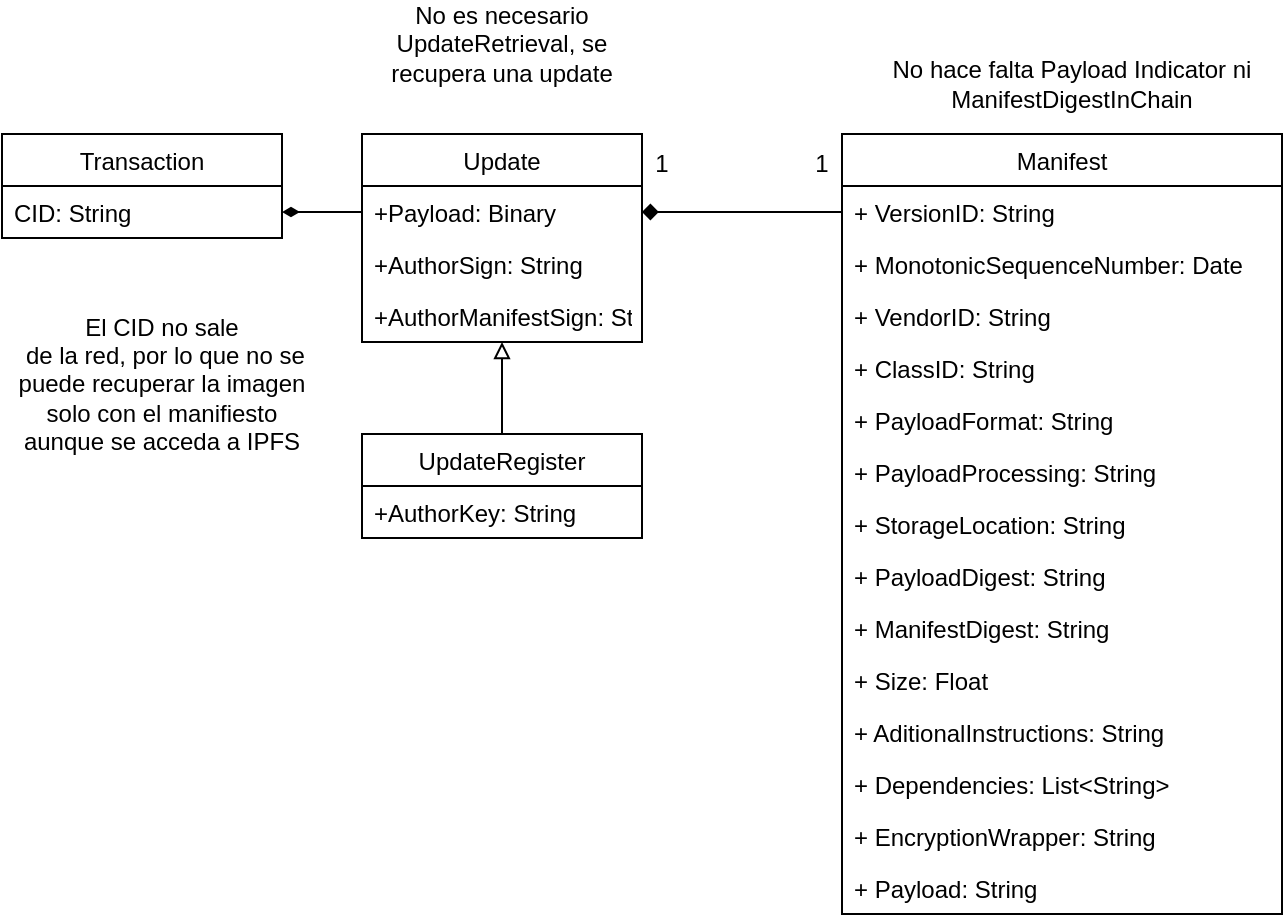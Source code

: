 <mxfile version="20.8.3" type="device"><diagram id="C5RBs43oDa-KdzZeNtuy" name="Page-1"><mxGraphModel dx="1621" dy="683" grid="1" gridSize="10" guides="1" tooltips="1" connect="1" arrows="1" fold="1" page="1" pageScale="1" pageWidth="827" pageHeight="1169" math="0" shadow="0"><root><mxCell id="WIyWlLk6GJQsqaUBKTNV-0"/><mxCell id="WIyWlLk6GJQsqaUBKTNV-1" parent="WIyWlLk6GJQsqaUBKTNV-0"/><mxCell id="cRvXJBSxjH1CWa1otkGa-0" value="Manifest" style="swimlane;fontStyle=0;childLayout=stackLayout;horizontal=1;startSize=26;fillColor=none;horizontalStack=0;resizeParent=1;resizeParentMax=0;resizeLast=0;collapsible=1;marginBottom=0;" parent="WIyWlLk6GJQsqaUBKTNV-1" vertex="1"><mxGeometry x="220" y="280" width="220" height="390" as="geometry"/></mxCell><mxCell id="cRvXJBSxjH1CWa1otkGa-1" value="+ VersionID: String" style="text;strokeColor=none;fillColor=none;align=left;verticalAlign=top;spacingLeft=4;spacingRight=4;overflow=hidden;rotatable=0;points=[[0,0.5],[1,0.5]];portConstraint=eastwest;" parent="cRvXJBSxjH1CWa1otkGa-0" vertex="1"><mxGeometry y="26" width="220" height="26" as="geometry"/></mxCell><mxCell id="cRvXJBSxjH1CWa1otkGa-2" value="+ MonotonicSequenceNumber: Date" style="text;strokeColor=none;fillColor=none;align=left;verticalAlign=top;spacingLeft=4;spacingRight=4;overflow=hidden;rotatable=0;points=[[0,0.5],[1,0.5]];portConstraint=eastwest;" parent="cRvXJBSxjH1CWa1otkGa-0" vertex="1"><mxGeometry y="52" width="220" height="26" as="geometry"/></mxCell><mxCell id="cRvXJBSxjH1CWa1otkGa-3" value="+ VendorID: String" style="text;strokeColor=none;fillColor=none;align=left;verticalAlign=top;spacingLeft=4;spacingRight=4;overflow=hidden;rotatable=0;points=[[0,0.5],[1,0.5]];portConstraint=eastwest;" parent="cRvXJBSxjH1CWa1otkGa-0" vertex="1"><mxGeometry y="78" width="220" height="26" as="geometry"/></mxCell><mxCell id="cRvXJBSxjH1CWa1otkGa-4" value="+ ClassID: String" style="text;strokeColor=none;fillColor=none;align=left;verticalAlign=top;spacingLeft=4;spacingRight=4;overflow=hidden;rotatable=0;points=[[0,0.5],[1,0.5]];portConstraint=eastwest;" parent="cRvXJBSxjH1CWa1otkGa-0" vertex="1"><mxGeometry y="104" width="220" height="26" as="geometry"/></mxCell><mxCell id="cRvXJBSxjH1CWa1otkGa-11" value="+ PayloadFormat: String" style="text;strokeColor=none;fillColor=none;align=left;verticalAlign=top;spacingLeft=4;spacingRight=4;overflow=hidden;rotatable=0;points=[[0,0.5],[1,0.5]];portConstraint=eastwest;" parent="cRvXJBSxjH1CWa1otkGa-0" vertex="1"><mxGeometry y="130" width="220" height="26" as="geometry"/></mxCell><mxCell id="cRvXJBSxjH1CWa1otkGa-10" value="+ PayloadProcessing: String" style="text;strokeColor=none;fillColor=none;align=left;verticalAlign=top;spacingLeft=4;spacingRight=4;overflow=hidden;rotatable=0;points=[[0,0.5],[1,0.5]];portConstraint=eastwest;" parent="cRvXJBSxjH1CWa1otkGa-0" vertex="1"><mxGeometry y="156" width="220" height="26" as="geometry"/></mxCell><mxCell id="cRvXJBSxjH1CWa1otkGa-9" value="+ StorageLocation: String" style="text;strokeColor=none;fillColor=none;align=left;verticalAlign=top;spacingLeft=4;spacingRight=4;overflow=hidden;rotatable=0;points=[[0,0.5],[1,0.5]];portConstraint=eastwest;" parent="cRvXJBSxjH1CWa1otkGa-0" vertex="1"><mxGeometry y="182" width="220" height="26" as="geometry"/></mxCell><mxCell id="cRvXJBSxjH1CWa1otkGa-7" value="+ PayloadDigest: String" style="text;strokeColor=none;fillColor=none;align=left;verticalAlign=top;spacingLeft=4;spacingRight=4;overflow=hidden;rotatable=0;points=[[0,0.5],[1,0.5]];portConstraint=eastwest;" parent="cRvXJBSxjH1CWa1otkGa-0" vertex="1"><mxGeometry y="208" width="220" height="26" as="geometry"/></mxCell><mxCell id="cRvXJBSxjH1CWa1otkGa-16" value="+ ManifestDigest: String" style="text;strokeColor=none;fillColor=none;align=left;verticalAlign=top;spacingLeft=4;spacingRight=4;overflow=hidden;rotatable=0;points=[[0,0.5],[1,0.5]];portConstraint=eastwest;" parent="cRvXJBSxjH1CWa1otkGa-0" vertex="1"><mxGeometry y="234" width="220" height="26" as="geometry"/></mxCell><mxCell id="cRvXJBSxjH1CWa1otkGa-6" value="+ Size: Float" style="text;strokeColor=none;fillColor=none;align=left;verticalAlign=top;spacingLeft=4;spacingRight=4;overflow=hidden;rotatable=0;points=[[0,0.5],[1,0.5]];portConstraint=eastwest;" parent="cRvXJBSxjH1CWa1otkGa-0" vertex="1"><mxGeometry y="260" width="220" height="26" as="geometry"/></mxCell><mxCell id="cRvXJBSxjH1CWa1otkGa-5" value="+ AditionalInstructions: String" style="text;strokeColor=none;fillColor=none;align=left;verticalAlign=top;spacingLeft=4;spacingRight=4;overflow=hidden;rotatable=0;points=[[0,0.5],[1,0.5]];portConstraint=eastwest;" parent="cRvXJBSxjH1CWa1otkGa-0" vertex="1"><mxGeometry y="286" width="220" height="26" as="geometry"/></mxCell><mxCell id="cRvXJBSxjH1CWa1otkGa-13" value="+ Dependencies: List&lt;String&gt;" style="text;strokeColor=none;fillColor=none;align=left;verticalAlign=top;spacingLeft=4;spacingRight=4;overflow=hidden;rotatable=0;points=[[0,0.5],[1,0.5]];portConstraint=eastwest;" parent="cRvXJBSxjH1CWa1otkGa-0" vertex="1"><mxGeometry y="312" width="220" height="26" as="geometry"/></mxCell><mxCell id="cRvXJBSxjH1CWa1otkGa-12" value="+ EncryptionWrapper: String" style="text;strokeColor=none;fillColor=none;align=left;verticalAlign=top;spacingLeft=4;spacingRight=4;overflow=hidden;rotatable=0;points=[[0,0.5],[1,0.5]];portConstraint=eastwest;" parent="cRvXJBSxjH1CWa1otkGa-0" vertex="1"><mxGeometry y="338" width="220" height="26" as="geometry"/></mxCell><mxCell id="cRvXJBSxjH1CWa1otkGa-14" value="+ Payload: String" style="text;strokeColor=none;fillColor=none;align=left;verticalAlign=top;spacingLeft=4;spacingRight=4;overflow=hidden;rotatable=0;points=[[0,0.5],[1,0.5]];portConstraint=eastwest;" parent="cRvXJBSxjH1CWa1otkGa-0" vertex="1"><mxGeometry y="364" width="220" height="26" as="geometry"/></mxCell><mxCell id="cRvXJBSxjH1CWa1otkGa-17" value="Update" style="swimlane;fontStyle=0;childLayout=stackLayout;horizontal=1;startSize=26;fillColor=none;horizontalStack=0;resizeParent=1;resizeParentMax=0;resizeLast=0;collapsible=1;marginBottom=0;" parent="WIyWlLk6GJQsqaUBKTNV-1" vertex="1"><mxGeometry x="-20" y="280" width="140" height="104" as="geometry"/></mxCell><mxCell id="cRvXJBSxjH1CWa1otkGa-20" value="+Payload: Binary" style="text;strokeColor=none;fillColor=none;align=left;verticalAlign=top;spacingLeft=4;spacingRight=4;overflow=hidden;rotatable=0;points=[[0,0.5],[1,0.5]];portConstraint=eastwest;" parent="cRvXJBSxjH1CWa1otkGa-17" vertex="1"><mxGeometry y="26" width="140" height="26" as="geometry"/></mxCell><mxCell id="zquJN5j_Hhdo7x4ICGKE-13" value="+AuthorSign: String" style="text;strokeColor=none;fillColor=none;align=left;verticalAlign=top;spacingLeft=4;spacingRight=4;overflow=hidden;rotatable=0;points=[[0,0.5],[1,0.5]];portConstraint=eastwest;" vertex="1" parent="cRvXJBSxjH1CWa1otkGa-17"><mxGeometry y="52" width="140" height="26" as="geometry"/></mxCell><mxCell id="zquJN5j_Hhdo7x4ICGKE-19" value="+AuthorManifestSign: String" style="text;strokeColor=none;fillColor=none;align=left;verticalAlign=top;spacingLeft=4;spacingRight=4;overflow=hidden;rotatable=0;points=[[0,0.5],[1,0.5]];portConstraint=eastwest;" vertex="1" parent="cRvXJBSxjH1CWa1otkGa-17"><mxGeometry y="78" width="140" height="26" as="geometry"/></mxCell><mxCell id="cRvXJBSxjH1CWa1otkGa-21" style="edgeStyle=orthogonalEdgeStyle;rounded=0;orthogonalLoop=1;jettySize=auto;html=1;exitX=0;exitY=0.5;exitDx=0;exitDy=0;entryX=1;entryY=0.5;entryDx=0;entryDy=0;endArrow=diamond;endFill=1;" parent="WIyWlLk6GJQsqaUBKTNV-1" source="cRvXJBSxjH1CWa1otkGa-1" target="cRvXJBSxjH1CWa1otkGa-20" edge="1"><mxGeometry relative="1" as="geometry"><mxPoint x="160" y="317" as="targetPoint"/></mxGeometry></mxCell><mxCell id="cRvXJBSxjH1CWa1otkGa-22" value="1" style="text;html=1;strokeColor=none;fillColor=none;align=center;verticalAlign=middle;whiteSpace=wrap;rounded=0;" parent="WIyWlLk6GJQsqaUBKTNV-1" vertex="1"><mxGeometry x="100" y="280" width="60" height="30" as="geometry"/></mxCell><mxCell id="cRvXJBSxjH1CWa1otkGa-23" value="1" style="text;html=1;strokeColor=none;fillColor=none;align=center;verticalAlign=middle;whiteSpace=wrap;rounded=0;" parent="WIyWlLk6GJQsqaUBKTNV-1" vertex="1"><mxGeometry x="190" y="280" width="40" height="30" as="geometry"/></mxCell><mxCell id="zquJN5j_Hhdo7x4ICGKE-8" style="edgeStyle=orthogonalEdgeStyle;rounded=0;orthogonalLoop=1;jettySize=auto;html=1;exitX=0.5;exitY=0;exitDx=0;exitDy=0;endArrow=block;endFill=0;entryX=0.5;entryY=1;entryDx=0;entryDy=0;" edge="1" parent="WIyWlLk6GJQsqaUBKTNV-1" source="zquJN5j_Hhdo7x4ICGKE-1" target="cRvXJBSxjH1CWa1otkGa-17"><mxGeometry relative="1" as="geometry"><mxPoint x="49" y="360" as="targetPoint"/></mxGeometry></mxCell><mxCell id="zquJN5j_Hhdo7x4ICGKE-1" value="UpdateRegister" style="swimlane;fontStyle=0;childLayout=stackLayout;horizontal=1;startSize=26;fillColor=none;horizontalStack=0;resizeParent=1;resizeParentMax=0;resizeLast=0;collapsible=1;marginBottom=0;" vertex="1" parent="WIyWlLk6GJQsqaUBKTNV-1"><mxGeometry x="-20" y="430" width="140" height="52" as="geometry"/></mxCell><mxCell id="zquJN5j_Hhdo7x4ICGKE-2" value="+AuthorKey: String" style="text;strokeColor=none;fillColor=none;align=left;verticalAlign=top;spacingLeft=4;spacingRight=4;overflow=hidden;rotatable=0;points=[[0,0.5],[1,0.5]];portConstraint=eastwest;" vertex="1" parent="zquJN5j_Hhdo7x4ICGKE-1"><mxGeometry y="26" width="140" height="26" as="geometry"/></mxCell><mxCell id="zquJN5j_Hhdo7x4ICGKE-14" value="Transaction" style="swimlane;fontStyle=0;childLayout=stackLayout;horizontal=1;startSize=26;fillColor=none;horizontalStack=0;resizeParent=1;resizeParentMax=0;resizeLast=0;collapsible=1;marginBottom=0;" vertex="1" parent="WIyWlLk6GJQsqaUBKTNV-1"><mxGeometry x="-200" y="280" width="140" height="52" as="geometry"/></mxCell><mxCell id="zquJN5j_Hhdo7x4ICGKE-15" value="CID: String" style="text;strokeColor=none;fillColor=none;align=left;verticalAlign=top;spacingLeft=4;spacingRight=4;overflow=hidden;rotatable=0;points=[[0,0.5],[1,0.5]];portConstraint=eastwest;" vertex="1" parent="zquJN5j_Hhdo7x4ICGKE-14"><mxGeometry y="26" width="140" height="26" as="geometry"/></mxCell><mxCell id="zquJN5j_Hhdo7x4ICGKE-18" style="edgeStyle=orthogonalEdgeStyle;rounded=0;orthogonalLoop=1;jettySize=auto;html=1;exitX=0;exitY=0.5;exitDx=0;exitDy=0;entryX=1;entryY=0.5;entryDx=0;entryDy=0;endArrow=diamondThin;endFill=1;" edge="1" parent="WIyWlLk6GJQsqaUBKTNV-1" source="cRvXJBSxjH1CWa1otkGa-20" target="zquJN5j_Hhdo7x4ICGKE-15"><mxGeometry relative="1" as="geometry"/></mxCell><mxCell id="zquJN5j_Hhdo7x4ICGKE-20" value="No hace falta Payload Indicator ni ManifestDigestInChain" style="text;html=1;strokeColor=none;fillColor=none;align=center;verticalAlign=middle;whiteSpace=wrap;rounded=0;" vertex="1" parent="WIyWlLk6GJQsqaUBKTNV-1"><mxGeometry x="230" y="240" width="210" height="30" as="geometry"/></mxCell><mxCell id="zquJN5j_Hhdo7x4ICGKE-21" value="No es necesario UpdateRetrieval, se recupera una update" style="text;html=1;strokeColor=none;fillColor=none;align=center;verticalAlign=middle;whiteSpace=wrap;rounded=0;" vertex="1" parent="WIyWlLk6GJQsqaUBKTNV-1"><mxGeometry x="-20" y="220" width="140" height="30" as="geometry"/></mxCell><mxCell id="zquJN5j_Hhdo7x4ICGKE-22" value="&lt;div&gt;El CID no sale&lt;/div&gt;&lt;div&gt;&amp;nbsp;de la red, por lo que no se puede recuperar la imagen solo con el manifiesto aunque se acceda a IPFS&lt;/div&gt;" style="text;html=1;strokeColor=none;fillColor=none;align=center;verticalAlign=middle;whiteSpace=wrap;rounded=0;" vertex="1" parent="WIyWlLk6GJQsqaUBKTNV-1"><mxGeometry x="-200" y="360" width="160" height="90" as="geometry"/></mxCell></root></mxGraphModel></diagram></mxfile>